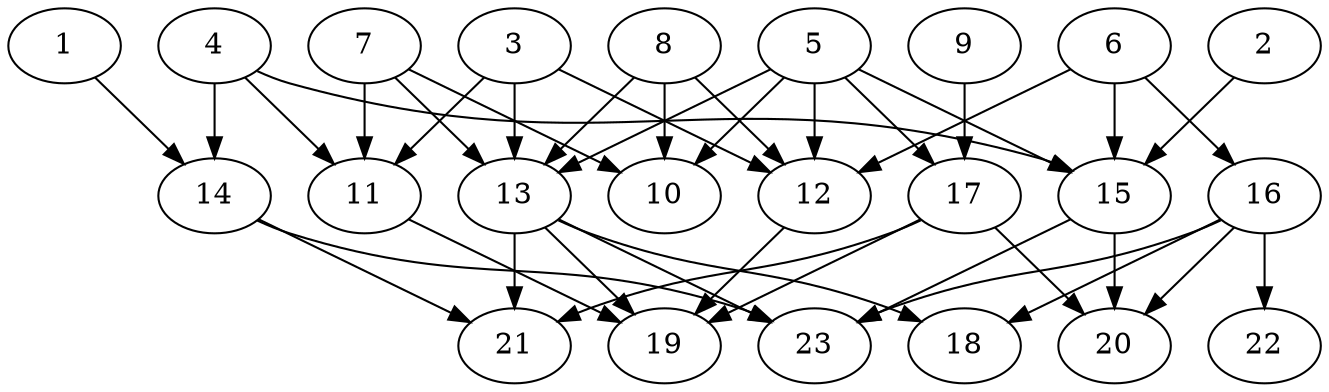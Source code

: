 // DAG (tier=2-normal, mode=compute, n=23, ccr=0.350, fat=0.649, density=0.471, regular=0.570, jump=0.110, mindata=524288, maxdata=8388608)
// DAG automatically generated by daggen at Sun Aug 24 16:33:33 2025
// /home/ermia/Project/Environments/daggen/bin/daggen --dot --ccr 0.350 --fat 0.649 --regular 0.570 --density 0.471 --jump 0.110 --mindata 524288 --maxdata 8388608 -n 23 
digraph G {
  1 [size="16854353629062082", alpha="0.16", expect_size="8427176814531041"]
  1 -> 14 [size ="555689252487168"]
  2 [size="8885139935900054", alpha="0.02", expect_size="4442569967950027"]
  2 -> 15 [size ="153522297372672"]
  3 [size="174648161611783744", alpha="0.01", expect_size="87324080805891872"]
  3 -> 11 [size ="98116514611200"]
  3 -> 12 [size ="98116514611200"]
  3 -> 13 [size ="98116514611200"]
  4 [size="6834971242033138", alpha="0.11", expect_size="3417485621016569"]
  4 -> 11 [size ="165667760242688"]
  4 -> 14 [size ="165667760242688"]
  4 -> 15 [size ="165667760242688"]
  5 [size="95066558468804575232", alpha="0.09", expect_size="47533279234402287616"]
  5 -> 10 [size ="166638431240192"]
  5 -> 12 [size ="166638431240192"]
  5 -> 13 [size ="166638431240192"]
  5 -> 15 [size ="166638431240192"]
  5 -> 17 [size ="166638431240192"]
  6 [size="226126151501807936", alpha="0.02", expect_size="113063075750903968"]
  6 -> 12 [size ="181538738143232"]
  6 -> 15 [size ="181538738143232"]
  6 -> 16 [size ="181538738143232"]
  7 [size="549789838180797312", alpha="0.18", expect_size="274894919090398656"]
  7 -> 10 [size ="380848205463552"]
  7 -> 11 [size ="380848205463552"]
  7 -> 13 [size ="380848205463552"]
  8 [size="28101562146505097216", alpha="0.06", expect_size="14050781073252548608"]
  8 -> 10 [size ="73945252364288"]
  8 -> 12 [size ="73945252364288"]
  8 -> 13 [size ="73945252364288"]
  9 [size="163043369197502464000", alpha="0.02", expect_size="81521684598751232000"]
  9 -> 17 [size ="238758448332800"]
  10 [size="372594838654498432", alpha="0.18", expect_size="186297419327249216"]
  11 [size="145748195786404800", alpha="0.16", expect_size="72874097893202400"]
  11 -> 19 [size ="57758720196608"]
  12 [size="253122252937013920", alpha="0.00", expect_size="126561126468506960"]
  12 -> 19 [size ="162182067126272"]
  13 [size="73194096205758464000", alpha="0.00", expect_size="36597048102879232000"]
  13 -> 18 [size ="139982589132800"]
  13 -> 19 [size ="139982589132800"]
  13 -> 21 [size ="139982589132800"]
  13 -> 23 [size ="139982589132800"]
  14 [size="1049099817216040", alpha="0.00", expect_size="524549908608020"]
  14 -> 21 [size ="32687687467008"]
  14 -> 23 [size ="32687687467008"]
  15 [size="796335674720132864", alpha="0.03", expect_size="398167837360066432"]
  15 -> 20 [size ="420015723511808"]
  15 -> 23 [size ="420015723511808"]
  16 [size="349675483958345728000", alpha="0.09", expect_size="174837741979172864000"]
  16 -> 18 [size ="397069726515200"]
  16 -> 20 [size ="397069726515200"]
  16 -> 22 [size ="397069726515200"]
  16 -> 23 [size ="397069726515200"]
  17 [size="458259800118353985536", alpha="0.09", expect_size="229129900059176992768"]
  17 -> 19 [size ="475515299299328"]
  17 -> 20 [size ="475515299299328"]
  17 -> 21 [size ="475515299299328"]
  18 [size="18014398509481984000", alpha="0.11", expect_size="9007199254740992000"]
  19 [size="7647645341781436", alpha="0.04", expect_size="3823822670890718"]
  20 [size="17823992326372408", alpha="0.06", expect_size="8911996163186204"]
  21 [size="321304643663098432", alpha="0.14", expect_size="160652321831549216"]
  22 [size="514016452173725", alpha="0.19", expect_size="257008226086862"]
  23 [size="1043461544098448384", alpha="0.17", expect_size="521730772049224192"]
}